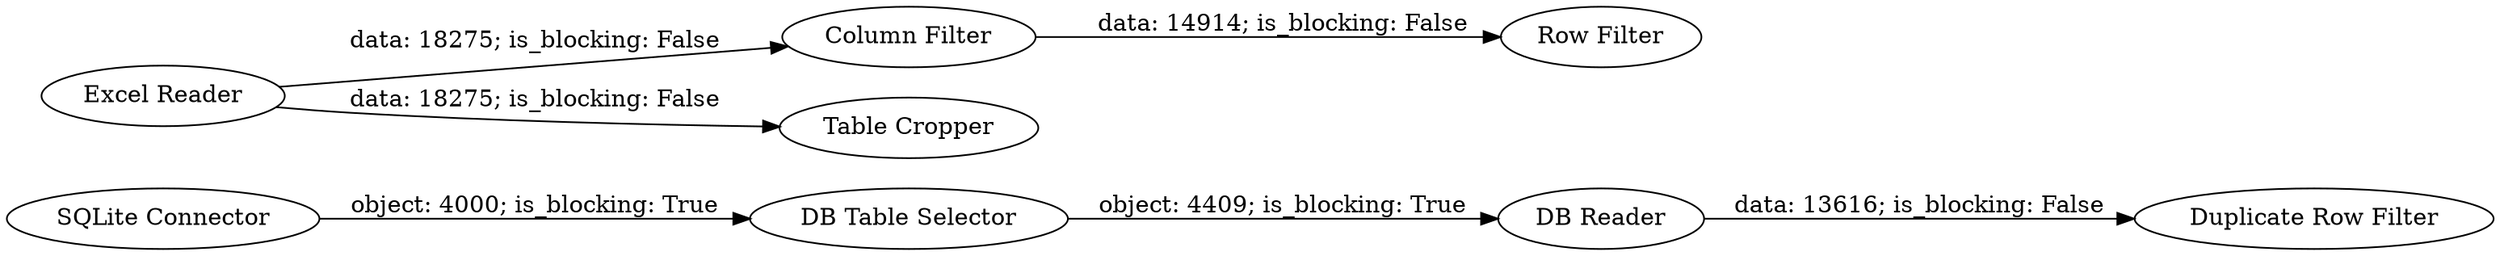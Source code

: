 digraph {
	"-7041028972064210333_416" [label="Duplicate Row Filter"]
	"-7041028972064210333_406" [label="SQLite Connector"]
	"-7041028972064210333_403" [label="DB Table Selector"]
	"-7041028972064210333_268" [label="Row Filter"]
	"-7041028972064210333_267" [label="Column Filter"]
	"-7041028972064210333_418" [label="Table Cropper"]
	"-7041028972064210333_404" [label="DB Reader"]
	"-7041028972064210333_426" [label="Excel Reader"]
	"-7041028972064210333_426" -> "-7041028972064210333_267" [label="data: 18275; is_blocking: False"]
	"-7041028972064210333_404" -> "-7041028972064210333_416" [label="data: 13616; is_blocking: False"]
	"-7041028972064210333_403" -> "-7041028972064210333_404" [label="object: 4409; is_blocking: True"]
	"-7041028972064210333_267" -> "-7041028972064210333_268" [label="data: 14914; is_blocking: False"]
	"-7041028972064210333_426" -> "-7041028972064210333_418" [label="data: 18275; is_blocking: False"]
	"-7041028972064210333_406" -> "-7041028972064210333_403" [label="object: 4000; is_blocking: True"]
	rankdir=LR
}

